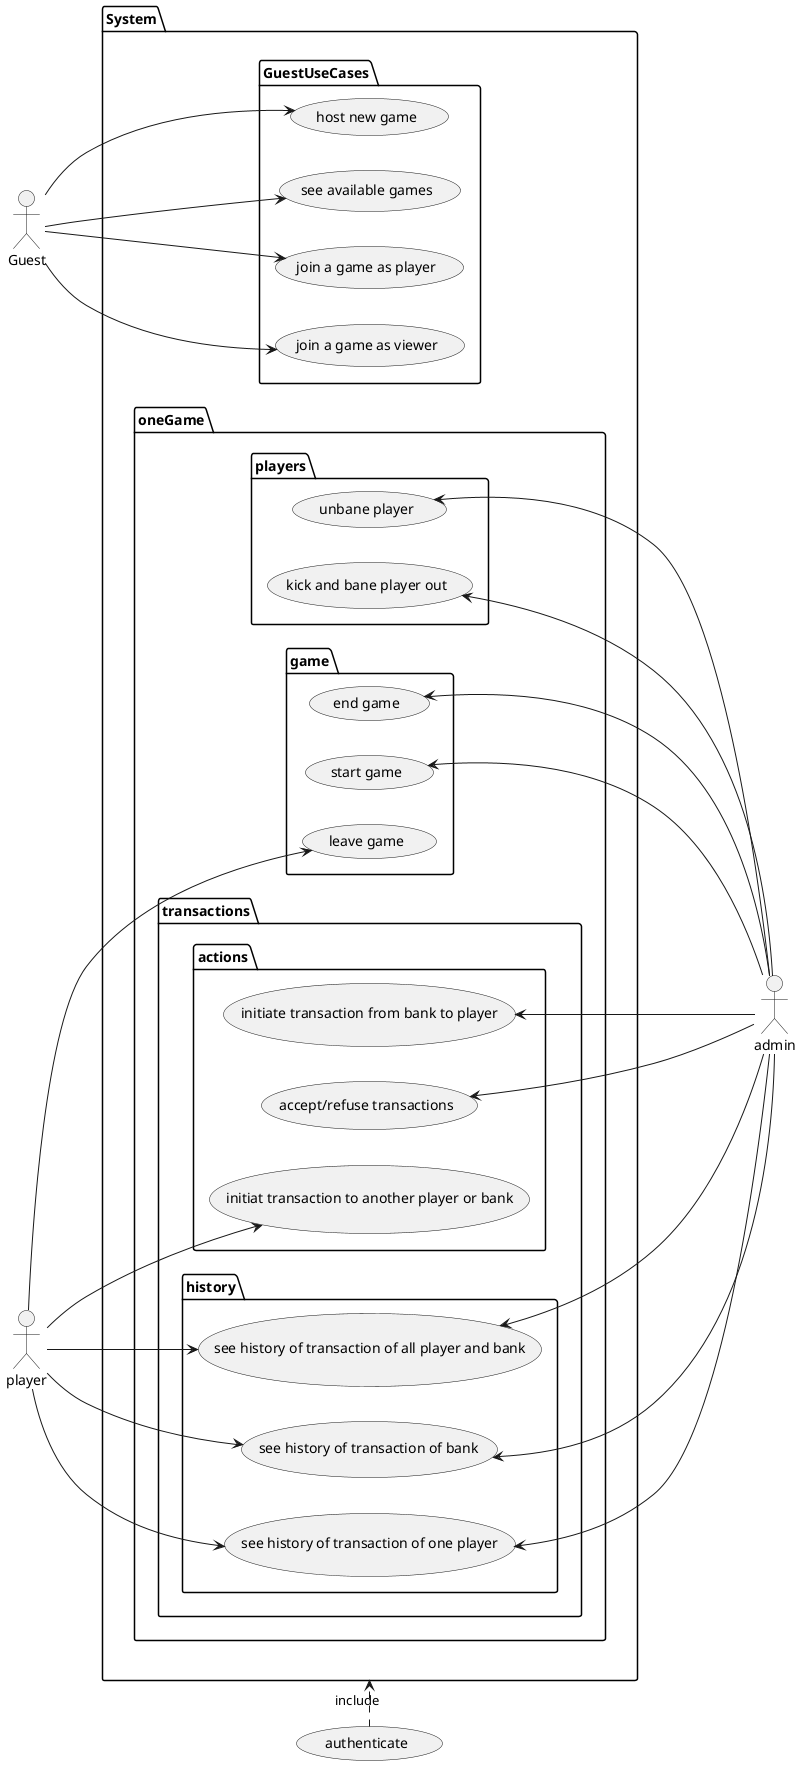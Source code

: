 @startuml "Monopoly usecase diagram"

left to right direction


actor Guest as g
actor player as plr
actor admin as ad

package System {
package GuestUseCases {

usecase "host new game" as hg
usecase "see available games" as sg
usecase "join a game as player" as jg
usecase "join a game as viewer" as vg

}


package oneGame {

    package players {
        usecase "kick and bane player out" as kp
	usecase "unbane player" as ubp
    }

    package game {
        usecase "start game" as strtg
        usecase "end game" as eg
    }

    package transactions {
        package actions {
            usecase "accept/refuse transactions" as at
            usecase "initiate transaction from bank to player" as itgp
        }
        package history {
            usecase "see history of transaction of one player" as seeplrtr
            usecase "see history of transaction of bank" as seebnktr
            usecase "see history of transaction of all player and bank" as seealltr
        }
    }
}



package oneGame {

    package game {
        usecase "leave game" as lg
    }

    package transactions {
        package actions {
            usecase "initiat transaction to another player or bank" as st
        }
        package history {
            usecase "see history of transaction of one player" as seeplrtr
            usecase "see history of transaction of bank" as seebnktr
            usecase "see history of transaction of all player and bank" as seealltr
        }
    }
}
}

plr --> lg
plr --> st
plr --> seeplrtr
plr --> seebnktr
plr --> seealltr

g --> hg
g --> sg
g --> jg
g --> vg

ad --up-> kp
ad --up-> ubp

ad --up-> strtg
ad --up-> eg

ad --up-> at
ad --up-> itgp

ad --up-> seeplrtr
ad --up-> seebnktr

ad --up-> seealltr

System <.left. (authenticate) : include

@enduml
